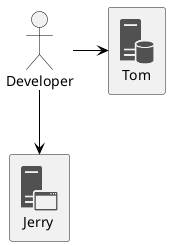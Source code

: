 @startuml iron-age
skinparam shadowing false
skinparam ComponentBorderColor black
skinparam ArrowColor black
skinparam ActorBorderColor black

!include <tupadr3/common>

!include <office/Servers/database_server>
!include <office/Servers/application_server>
!include <office/Concepts/firewall_orange>
!include <office/Clouds/cloud_disaster_red>


actor "Developer" as dev

OFF_DATABASE_SERVER(db, "Tom")
OFF_APPLICATION_SERVER(app, "Jerry")

dev -> db
dev --> app

@enduml